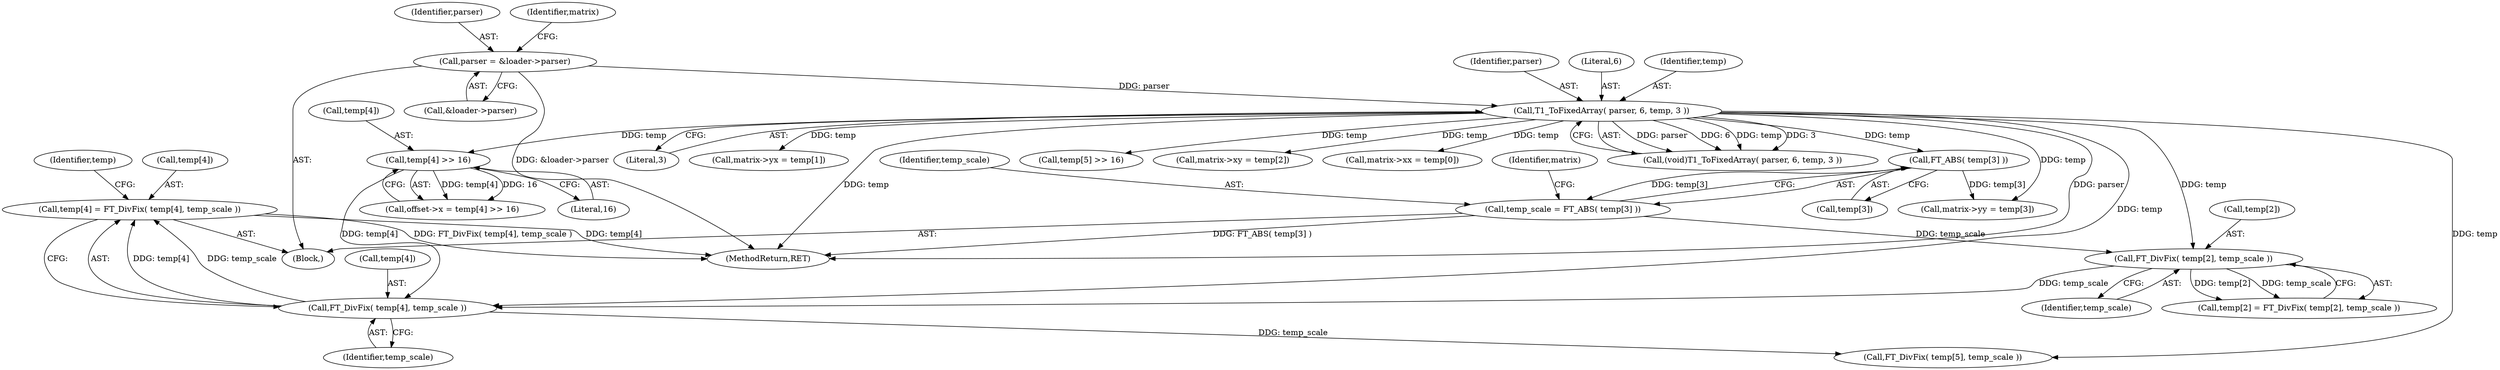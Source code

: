 digraph "1_savannah_8b281f83e8516535756f92dbf90940ac44bd45e1_1@array" {
"1000212" [label="(Call,temp[4] = FT_DivFix( temp[4], temp_scale ))"];
"1000216" [label="(Call,FT_DivFix( temp[4], temp_scale ))"];
"1000189" [label="(Call,temp[4] >> 16)"];
"1000146" [label="(Call,T1_ToFixedArray( parser, 6, temp, 3 ))"];
"1000109" [label="(Call,parser = &loader->parser)"];
"1000207" [label="(Call,FT_DivFix( temp[2], temp_scale ))"];
"1000151" [label="(Call,temp_scale = FT_ABS( temp[3] ))"];
"1000153" [label="(Call,FT_ABS( temp[3] ))"];
"1000190" [label="(Call,temp[4])"];
"1000220" [label="(Identifier,temp_scale)"];
"1000150" [label="(Literal,3)"];
"1000203" [label="(Call,temp[2] = FT_DivFix( temp[2], temp_scale ))"];
"1000152" [label="(Identifier,temp_scale)"];
"1000212" [label="(Call,temp[4] = FT_DivFix( temp[4], temp_scale ))"];
"1000164" [label="(Call,matrix->yx = temp[1])"];
"1000159" [label="(Identifier,matrix)"];
"1000198" [label="(Call,temp[5] >> 16)"];
"1000110" [label="(Identifier,parser)"];
"1000211" [label="(Identifier,temp_scale)"];
"1000217" [label="(Call,temp[4])"];
"1000171" [label="(Call,matrix->xy = temp[2])"];
"1000157" [label="(Call,matrix->xx = temp[0])"];
"1000178" [label="(Call,matrix->yy = temp[3])"];
"1000144" [label="(Call,(void)T1_ToFixedArray( parser, 6, temp, 3 ))"];
"1000117" [label="(Identifier,matrix)"];
"1000189" [label="(Call,temp[4] >> 16)"];
"1000213" [label="(Call,temp[4])"];
"1000107" [label="(Block,)"];
"1000146" [label="(Call,T1_ToFixedArray( parser, 6, temp, 3 ))"];
"1000111" [label="(Call,&loader->parser)"];
"1000235" [label="(MethodReturn,RET)"];
"1000148" [label="(Literal,6)"];
"1000149" [label="(Identifier,temp)"];
"1000153" [label="(Call,FT_ABS( temp[3] ))"];
"1000109" [label="(Call,parser = &loader->parser)"];
"1000223" [label="(Identifier,temp)"];
"1000154" [label="(Call,temp[3])"];
"1000225" [label="(Call,FT_DivFix( temp[5], temp_scale ))"];
"1000208" [label="(Call,temp[2])"];
"1000216" [label="(Call,FT_DivFix( temp[4], temp_scale ))"];
"1000147" [label="(Identifier,parser)"];
"1000193" [label="(Literal,16)"];
"1000185" [label="(Call,offset->x = temp[4] >> 16)"];
"1000151" [label="(Call,temp_scale = FT_ABS( temp[3] ))"];
"1000207" [label="(Call,FT_DivFix( temp[2], temp_scale ))"];
"1000212" -> "1000107"  [label="AST: "];
"1000212" -> "1000216"  [label="CFG: "];
"1000213" -> "1000212"  [label="AST: "];
"1000216" -> "1000212"  [label="AST: "];
"1000223" -> "1000212"  [label="CFG: "];
"1000212" -> "1000235"  [label="DDG: FT_DivFix( temp[4], temp_scale )"];
"1000212" -> "1000235"  [label="DDG: temp[4]"];
"1000216" -> "1000212"  [label="DDG: temp[4]"];
"1000216" -> "1000212"  [label="DDG: temp_scale"];
"1000216" -> "1000220"  [label="CFG: "];
"1000217" -> "1000216"  [label="AST: "];
"1000220" -> "1000216"  [label="AST: "];
"1000189" -> "1000216"  [label="DDG: temp[4]"];
"1000146" -> "1000216"  [label="DDG: temp"];
"1000207" -> "1000216"  [label="DDG: temp_scale"];
"1000216" -> "1000225"  [label="DDG: temp_scale"];
"1000189" -> "1000185"  [label="AST: "];
"1000189" -> "1000193"  [label="CFG: "];
"1000190" -> "1000189"  [label="AST: "];
"1000193" -> "1000189"  [label="AST: "];
"1000185" -> "1000189"  [label="CFG: "];
"1000189" -> "1000185"  [label="DDG: temp[4]"];
"1000189" -> "1000185"  [label="DDG: 16"];
"1000146" -> "1000189"  [label="DDG: temp"];
"1000146" -> "1000144"  [label="AST: "];
"1000146" -> "1000150"  [label="CFG: "];
"1000147" -> "1000146"  [label="AST: "];
"1000148" -> "1000146"  [label="AST: "];
"1000149" -> "1000146"  [label="AST: "];
"1000150" -> "1000146"  [label="AST: "];
"1000144" -> "1000146"  [label="CFG: "];
"1000146" -> "1000235"  [label="DDG: temp"];
"1000146" -> "1000235"  [label="DDG: parser"];
"1000146" -> "1000144"  [label="DDG: parser"];
"1000146" -> "1000144"  [label="DDG: 6"];
"1000146" -> "1000144"  [label="DDG: temp"];
"1000146" -> "1000144"  [label="DDG: 3"];
"1000109" -> "1000146"  [label="DDG: parser"];
"1000146" -> "1000153"  [label="DDG: temp"];
"1000146" -> "1000157"  [label="DDG: temp"];
"1000146" -> "1000164"  [label="DDG: temp"];
"1000146" -> "1000171"  [label="DDG: temp"];
"1000146" -> "1000178"  [label="DDG: temp"];
"1000146" -> "1000198"  [label="DDG: temp"];
"1000146" -> "1000207"  [label="DDG: temp"];
"1000146" -> "1000225"  [label="DDG: temp"];
"1000109" -> "1000107"  [label="AST: "];
"1000109" -> "1000111"  [label="CFG: "];
"1000110" -> "1000109"  [label="AST: "];
"1000111" -> "1000109"  [label="AST: "];
"1000117" -> "1000109"  [label="CFG: "];
"1000109" -> "1000235"  [label="DDG: &loader->parser"];
"1000207" -> "1000203"  [label="AST: "];
"1000207" -> "1000211"  [label="CFG: "];
"1000208" -> "1000207"  [label="AST: "];
"1000211" -> "1000207"  [label="AST: "];
"1000203" -> "1000207"  [label="CFG: "];
"1000207" -> "1000203"  [label="DDG: temp[2]"];
"1000207" -> "1000203"  [label="DDG: temp_scale"];
"1000151" -> "1000207"  [label="DDG: temp_scale"];
"1000151" -> "1000107"  [label="AST: "];
"1000151" -> "1000153"  [label="CFG: "];
"1000152" -> "1000151"  [label="AST: "];
"1000153" -> "1000151"  [label="AST: "];
"1000159" -> "1000151"  [label="CFG: "];
"1000151" -> "1000235"  [label="DDG: FT_ABS( temp[3] )"];
"1000153" -> "1000151"  [label="DDG: temp[3]"];
"1000153" -> "1000154"  [label="CFG: "];
"1000154" -> "1000153"  [label="AST: "];
"1000153" -> "1000178"  [label="DDG: temp[3]"];
}
